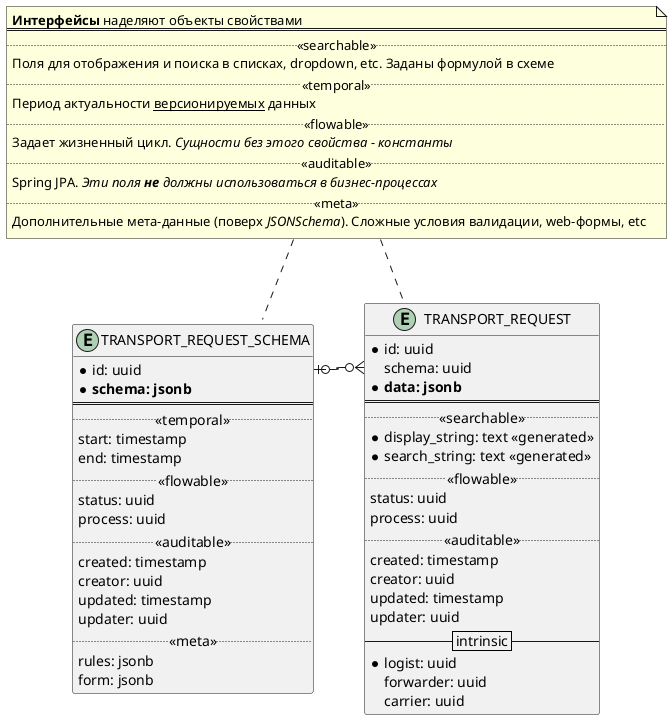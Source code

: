@startuml
note as leg
**Интерфейсы** наделяют объекты свойствами
==
..<<searchable>>..
Поля для отображения и поиска в списках, dropdown, etc. Заданы формулой в схеме
..<<temporal>>..
Период актуальности <u>версионируемых</u> данных
..<<flowable>>..
Задает жизненный цикл. <i>Сущности без этого свойства - константы
..<<auditable>>..
Spring JPA. //Эти поля **не** должны использоваться в бизнес-процессах//
..<<meta>>..
Дополнительные мета-данные (поверх //JSONSchema//). Cложные условия валидации, web-формы, etc
end note
entity TRANSPORT_REQUEST {
   * id: uuid
   schema: uuid
   * **data: jsonb**
   ==
   ..<<searchable>>..
   * display_string: text <<generated>>
   * search_string: text <<generated>>
'   ..<<importable>>..
'   source: uuid
'   source_id: text
   ..<<flowable>>..
   status: uuid
   process: uuid
   ..<<auditable>>..
   created: timestamp
   creator: uuid
   updated: timestamp
   updater: uuid
   --|| intrinsic ||--
   * logist: uuid
   forwarder: uuid
   carrier: uuid
}
entity TRANSPORT_REQUEST_SCHEMA {
   *id: uuid
   * **schema: jsonb**
   ==
   ..<<temporal>>..
   start: timestamp
   end: timestamp
   ..<<flowable>>..
   status: uuid
   process: uuid
   ..<<auditable>>..
   created: timestamp
   creator: uuid
   updated: timestamp
   updater: uuid
   ..<<meta>>..
   rules: jsonb
   form: jsonb
}
TRANSPORT_REQUEST::schema }o-left-o| TRANSPORT_REQUEST_SCHEMA::id
TRANSPORT_REQUEST .up. leg
TRANSPORT_REQUEST_SCHEMA .up. leg

@enduml